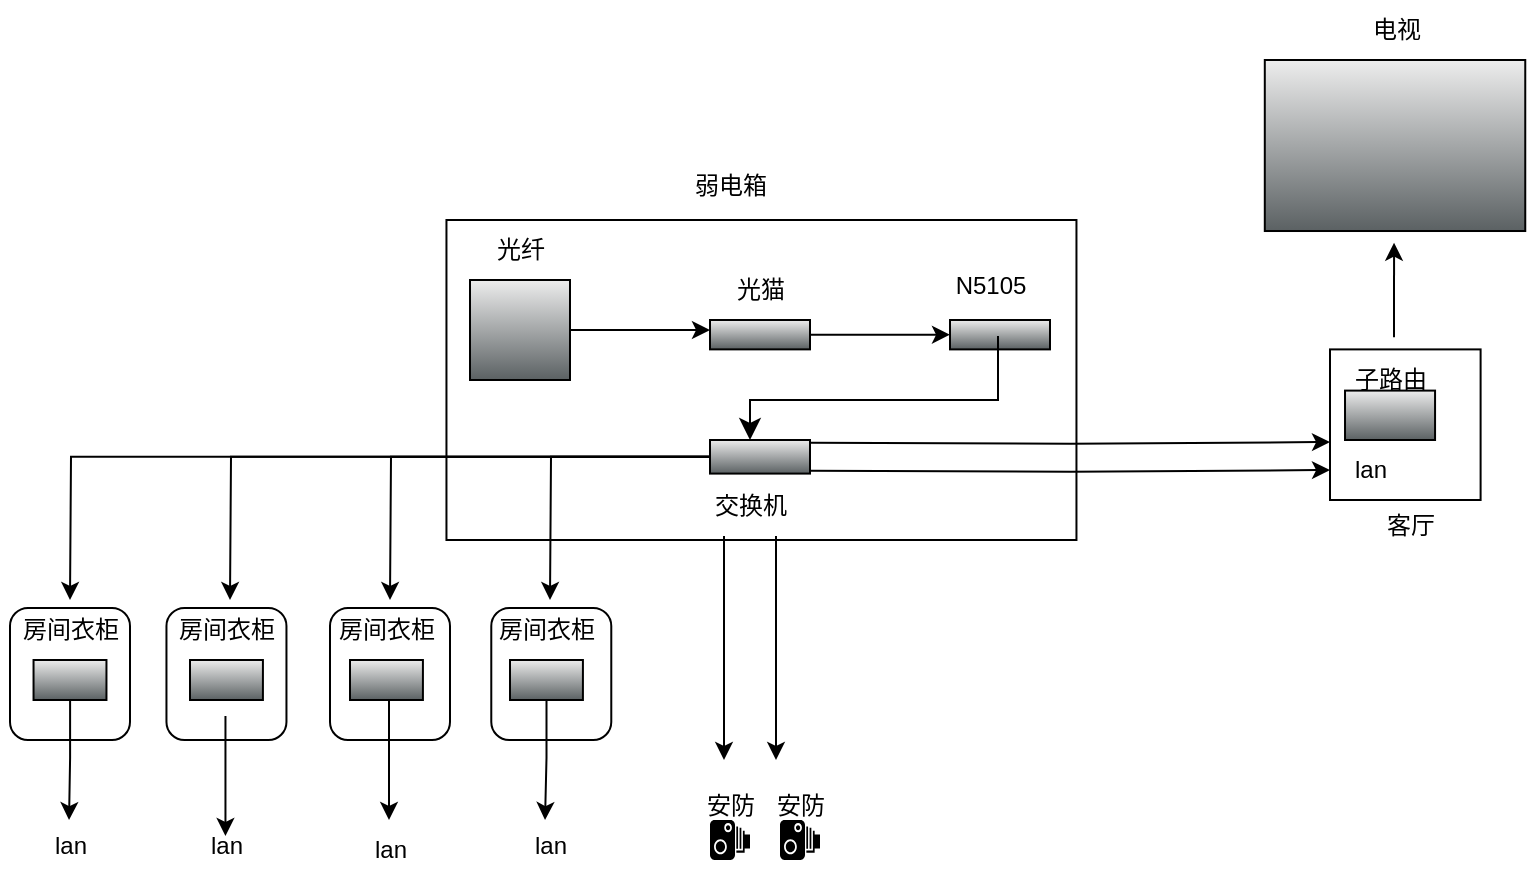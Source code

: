 <mxfile version="26.2.12">
  <diagram name="第 1 页" id="wSjhFtlE5rSjkm2_8n0r">
    <mxGraphModel dx="2135" dy="772" grid="1" gridSize="10" guides="1" tooltips="1" connect="1" arrows="1" fold="1" page="1" pageScale="1" pageWidth="827" pageHeight="1169" math="0" shadow="0">
      <root>
        <mxCell id="0" />
        <mxCell id="1" parent="0" />
        <mxCell id="Xc-ak-8Ur3aRFszlMYt9-24" value="" style="rounded=1;whiteSpace=wrap;html=1;direction=south;" vertex="1" parent="1">
          <mxGeometry x="210.64" y="514" width="60" height="66" as="geometry" />
        </mxCell>
        <mxCell id="Xc-ak-8Ur3aRFszlMYt9-22" value="" style="rounded=1;whiteSpace=wrap;html=1;direction=south;" vertex="1" parent="1">
          <mxGeometry x="130" y="514" width="60" height="66" as="geometry" />
        </mxCell>
        <mxCell id="Xc-ak-8Ur3aRFszlMYt9-20" value="" style="rounded=1;whiteSpace=wrap;html=1;direction=south;" vertex="1" parent="1">
          <mxGeometry x="48.23" y="514" width="60" height="66" as="geometry" />
        </mxCell>
        <mxCell id="Xc-ak-8Ur3aRFszlMYt9-19" value="" style="rounded=1;whiteSpace=wrap;html=1;direction=south;" vertex="1" parent="1">
          <mxGeometry x="-30" y="514" width="60" height="66" as="geometry" />
        </mxCell>
        <mxCell id="Xc-ak-8Ur3aRFszlMYt9-8" value="" style="whiteSpace=wrap;html=1;aspect=fixed;" vertex="1" parent="1">
          <mxGeometry x="630" y="384.7" width="75.3" height="75.3" as="geometry" />
        </mxCell>
        <mxCell id="Xc-ak-8Ur3aRFszlMYt9-1" value="" style="rounded=0;whiteSpace=wrap;html=1;" vertex="1" parent="1">
          <mxGeometry x="188.23" y="320" width="315" height="160" as="geometry" />
        </mxCell>
        <mxCell id="kn4Wt94H1s8Y4rGw93dV-5" style="edgeStyle=orthogonalEdgeStyle;rounded=0;orthogonalLoop=1;jettySize=auto;html=1;" parent="1" source="kn4Wt94H1s8Y4rGw93dV-4" edge="1">
          <mxGeometry relative="1" as="geometry">
            <mxPoint x="320" y="375" as="targetPoint" />
          </mxGeometry>
        </mxCell>
        <mxCell id="kn4Wt94H1s8Y4rGw93dV-4" value="" style="shape=mxgraph.networks2.icon;aspect=fixed;fillColor=#EDEDED;strokeColor=#000000;gradientColor=#5B6163;network2IconShadow=1;network2bgFillColor=none;network2Icon=mxgraph.networks2.globe;network2IconW=1;network2IconH=1;" parent="1" vertex="1">
          <mxGeometry x="200" y="350" width="50" height="50" as="geometry" />
        </mxCell>
        <mxCell id="kn4Wt94H1s8Y4rGw93dV-6" value="" style="fillColorStyles=neutralFill;neutralFill=#9DA6A8;shape=mxgraph.networks2.icon;aspect=fixed;fillColor=#EDEDED;strokeColor=#000000;gradientColor=#5B6163;network2IconShadow=1;network2bgFillColor=none;network2Icon=mxgraph.networks2.modem;network2IconYOffset=0.013;network2IconW=1;network2IconH=0.294;" parent="1" vertex="1">
          <mxGeometry x="320" y="370" width="50" height="14.69" as="geometry" />
        </mxCell>
        <mxCell id="kn4Wt94H1s8Y4rGw93dV-8" value="光猫" style="text;html=1;align=center;verticalAlign=middle;resizable=0;points=[];autosize=1;strokeColor=none;fillColor=none;" parent="1" vertex="1">
          <mxGeometry x="320" y="340" width="50" height="30" as="geometry" />
        </mxCell>
        <mxCell id="kn4Wt94H1s8Y4rGw93dV-9" value="光纤" style="text;html=1;align=center;verticalAlign=middle;resizable=0;points=[];autosize=1;strokeColor=none;fillColor=none;" parent="1" vertex="1">
          <mxGeometry x="200" y="320" width="50" height="30" as="geometry" />
        </mxCell>
        <mxCell id="kn4Wt94H1s8Y4rGw93dV-11" value="" style="fillColorStyles=neutralFill;neutralFill=#9DA6A8;shape=mxgraph.networks2.icon;aspect=fixed;fillColor=#EDEDED;strokeColor=#000000;gradientColor=#5B6163;network2IconShadow=1;network2bgFillColor=none;network2Icon=mxgraph.networks2.router;network2IconXOffset=0.0;network2IconYOffset=-0.114;network2IconW=1;network2IconH=0.548;" parent="1" vertex="1">
          <mxGeometry x="637.51" y="405.3" width="45.02" height="24.7" as="geometry" />
        </mxCell>
        <mxCell id="kn4Wt94H1s8Y4rGw93dV-96" style="edgeStyle=orthogonalEdgeStyle;rounded=0;orthogonalLoop=1;jettySize=auto;html=1;" parent="1" edge="1">
          <mxGeometry relative="1" as="geometry">
            <mxPoint x="662.02" y="331.35" as="targetPoint" />
            <mxPoint x="662.01" y="378.64" as="sourcePoint" />
          </mxGeometry>
        </mxCell>
        <mxCell id="kn4Wt94H1s8Y4rGw93dV-57" value="" style="shape=mxgraph.networks2.icon;aspect=fixed;fillColor=#EDEDED;strokeColor=#000000;gradientColor=#5B6163;network2IconShadow=1;network2bgFillColor=none;network2Icon=mxgraph.networks2.video_projector;network2IconYOffset=0.013;network2IconW=1;network2IconH=0.294;" parent="1" vertex="1">
          <mxGeometry x="440" y="370" width="50" height="14.7" as="geometry" />
        </mxCell>
        <mxCell id="kn4Wt94H1s8Y4rGw93dV-58" value="N5105" style="text;html=1;align=center;verticalAlign=middle;resizable=0;points=[];autosize=1;strokeColor=none;fillColor=none;" parent="1" vertex="1">
          <mxGeometry x="430" y="338" width="60" height="30" as="geometry" />
        </mxCell>
        <mxCell id="kn4Wt94H1s8Y4rGw93dV-59" style="edgeStyle=orthogonalEdgeStyle;rounded=0;orthogonalLoop=1;jettySize=auto;html=1;entryX=0;entryY=0.5;entryDx=0;entryDy=0;entryPerimeter=0;" parent="1" source="kn4Wt94H1s8Y4rGw93dV-6" target="kn4Wt94H1s8Y4rGw93dV-57" edge="1">
          <mxGeometry relative="1" as="geometry" />
        </mxCell>
        <mxCell id="kn4Wt94H1s8Y4rGw93dV-110" style="edgeStyle=orthogonalEdgeStyle;rounded=0;orthogonalLoop=1;jettySize=auto;html=1;" parent="1" source="kn4Wt94H1s8Y4rGw93dV-61" edge="1">
          <mxGeometry relative="1" as="geometry">
            <mxPoint y="510" as="targetPoint" />
          </mxGeometry>
        </mxCell>
        <mxCell id="kn4Wt94H1s8Y4rGw93dV-112" style="edgeStyle=orthogonalEdgeStyle;rounded=0;orthogonalLoop=1;jettySize=auto;html=1;" parent="1" source="kn4Wt94H1s8Y4rGw93dV-61" edge="1">
          <mxGeometry relative="1" as="geometry">
            <mxPoint x="80" y="510" as="targetPoint" />
          </mxGeometry>
        </mxCell>
        <mxCell id="kn4Wt94H1s8Y4rGw93dV-114" style="edgeStyle=orthogonalEdgeStyle;rounded=0;orthogonalLoop=1;jettySize=auto;html=1;" parent="1" source="kn4Wt94H1s8Y4rGw93dV-61" edge="1">
          <mxGeometry relative="1" as="geometry">
            <mxPoint x="160" y="510" as="targetPoint" />
          </mxGeometry>
        </mxCell>
        <mxCell id="kn4Wt94H1s8Y4rGw93dV-116" style="edgeStyle=orthogonalEdgeStyle;rounded=0;orthogonalLoop=1;jettySize=auto;html=1;" parent="1" source="kn4Wt94H1s8Y4rGw93dV-61" edge="1">
          <mxGeometry relative="1" as="geometry">
            <mxPoint x="240" y="510" as="targetPoint" />
          </mxGeometry>
        </mxCell>
        <mxCell id="kn4Wt94H1s8Y4rGw93dV-164" style="edgeStyle=orthogonalEdgeStyle;rounded=0;orthogonalLoop=1;jettySize=auto;html=1;" parent="1" edge="1">
          <mxGeometry relative="1" as="geometry">
            <mxPoint x="630" y="431" as="targetPoint" />
            <mxPoint x="370" y="431.4" as="sourcePoint" />
          </mxGeometry>
        </mxCell>
        <mxCell id="kn4Wt94H1s8Y4rGw93dV-61" value="" style="shape=mxgraph.networks2.icon;aspect=fixed;fillColor=#EDEDED;strokeColor=#000000;gradientColor=#5B6163;network2IconShadow=1;network2bgFillColor=none;network2Icon=mxgraph.networks2.patch_panel;network2IconXOffset=0.0;network2IconYOffset=-0.021;network2IconW=1;network2IconH=0.336;" parent="1" vertex="1">
          <mxGeometry x="320" y="430" width="50" height="16.795" as="geometry" />
        </mxCell>
        <mxCell id="kn4Wt94H1s8Y4rGw93dV-97" value="" style="shape=mxgraph.networks2.icon;aspect=fixed;fillColor=#EDEDED;strokeColor=#000000;gradientColor=#5B6163;network2IconShadow=1;network2bgFillColor=none;network2Icon=mxgraph.networks2.tablet;network2IconW=1;network2IconH=0.657;" parent="1" vertex="1">
          <mxGeometry x="597.4" y="240" width="130.23" height="85.51" as="geometry" />
        </mxCell>
        <mxCell id="kn4Wt94H1s8Y4rGw93dV-98" value="电视" style="text;html=1;align=center;verticalAlign=middle;resizable=0;points=[];autosize=1;strokeColor=none;fillColor=none;" parent="1" vertex="1">
          <mxGeometry x="637.51" y="210" width="50" height="30" as="geometry" />
        </mxCell>
        <mxCell id="Xc-ak-8Ur3aRFszlMYt9-5" style="edgeStyle=orthogonalEdgeStyle;rounded=0;orthogonalLoop=1;jettySize=auto;html=1;entryX=0.488;entryY=0.067;entryDx=0;entryDy=0;entryPerimeter=0;" edge="1" parent="1" source="kn4Wt94H1s8Y4rGw93dV-99" target="Xc-ak-8Ur3aRFszlMYt9-6">
          <mxGeometry relative="1" as="geometry">
            <mxPoint y="610" as="targetPoint" />
          </mxGeometry>
        </mxCell>
        <mxCell id="kn4Wt94H1s8Y4rGw93dV-99" value="" style="fillColorStyles=neutralFill;neutralFill=#9DA6A8;shape=mxgraph.networks2.icon;aspect=fixed;fillColor=#EDEDED;strokeColor=#000000;gradientColor=#5B6163;network2IconShadow=1;network2bgFillColor=none;network2Icon=mxgraph.networks2.router;network2IconXOffset=0.0;network2IconYOffset=-0.114;network2IconW=1;network2IconH=0.548;" parent="1" vertex="1">
          <mxGeometry x="-18.23" y="540" width="36.46" height="20" as="geometry" />
        </mxCell>
        <mxCell id="kn4Wt94H1s8Y4rGw93dV-118" value="房间衣柜" style="text;html=1;align=center;verticalAlign=middle;resizable=0;points=[];autosize=1;strokeColor=none;fillColor=none;" parent="1" vertex="1">
          <mxGeometry x="-35" y="510" width="70" height="30" as="geometry" />
        </mxCell>
        <mxCell id="kn4Wt94H1s8Y4rGw93dV-123" value="" style="fillColorStyles=neutralFill;neutralFill=#9DA6A8;shape=mxgraph.networks2.icon;aspect=fixed;fillColor=#EDEDED;strokeColor=#000000;gradientColor=#5B6163;network2IconShadow=1;network2bgFillColor=none;network2Icon=mxgraph.networks2.router;network2IconXOffset=0.0;network2IconYOffset=-0.114;network2IconW=1;network2IconH=0.548;" parent="1" vertex="1">
          <mxGeometry x="60" y="540" width="36.46" height="20" as="geometry" />
        </mxCell>
        <mxCell id="kn4Wt94H1s8Y4rGw93dV-124" value="" style="fillColorStyles=neutralFill;neutralFill=#9DA6A8;shape=mxgraph.networks2.icon;aspect=fixed;fillColor=#EDEDED;strokeColor=#000000;gradientColor=#5B6163;network2IconShadow=1;network2bgFillColor=none;network2Icon=mxgraph.networks2.router;network2IconXOffset=0.0;network2IconYOffset=-0.114;network2IconW=1;network2IconH=0.548;" parent="1" vertex="1">
          <mxGeometry x="140" y="540" width="36.46" height="20" as="geometry" />
        </mxCell>
        <mxCell id="kn4Wt94H1s8Y4rGw93dV-125" value="" style="fillColorStyles=neutralFill;neutralFill=#9DA6A8;shape=mxgraph.networks2.icon;aspect=fixed;fillColor=#EDEDED;strokeColor=#000000;gradientColor=#5B6163;network2IconShadow=1;network2bgFillColor=none;network2Icon=mxgraph.networks2.router;network2IconXOffset=0.0;network2IconYOffset=-0.114;network2IconW=1;network2IconH=0.548;" parent="1" vertex="1">
          <mxGeometry x="220" y="540" width="36.46" height="20" as="geometry" />
        </mxCell>
        <mxCell id="kn4Wt94H1s8Y4rGw93dV-126" value="房间衣柜" style="text;html=1;align=center;verticalAlign=middle;resizable=0;points=[];autosize=1;strokeColor=none;fillColor=none;" parent="1" vertex="1">
          <mxGeometry x="43.23" y="510" width="70" height="30" as="geometry" />
        </mxCell>
        <mxCell id="kn4Wt94H1s8Y4rGw93dV-127" value="房间衣柜" style="text;html=1;align=center;verticalAlign=middle;resizable=0;points=[];autosize=1;strokeColor=none;fillColor=none;" parent="1" vertex="1">
          <mxGeometry x="123.23" y="510" width="70" height="30" as="geometry" />
        </mxCell>
        <mxCell id="kn4Wt94H1s8Y4rGw93dV-128" value="房间衣柜" style="text;html=1;align=center;verticalAlign=middle;resizable=0;points=[];autosize=1;strokeColor=none;fillColor=none;" parent="1" vertex="1">
          <mxGeometry x="203.23" y="510" width="70" height="30" as="geometry" />
        </mxCell>
        <mxCell id="kn4Wt94H1s8Y4rGw93dV-136" value="" style="shape=mxgraph.signs.tech.camera_1;html=1;pointerEvents=1;fillColor=#000000;strokeColor=none;verticalLabelPosition=bottom;verticalAlign=top;align=center;" parent="1" vertex="1">
          <mxGeometry x="320" y="620" width="20" height="20" as="geometry" />
        </mxCell>
        <mxCell id="kn4Wt94H1s8Y4rGw93dV-139" value="" style="shape=mxgraph.signs.tech.camera_1;html=1;pointerEvents=1;fillColor=#000000;strokeColor=none;verticalLabelPosition=bottom;verticalAlign=top;align=center;" parent="1" vertex="1">
          <mxGeometry x="355" y="620" width="20" height="20" as="geometry" />
        </mxCell>
        <mxCell id="kn4Wt94H1s8Y4rGw93dV-140" value="安防" style="text;html=1;align=center;verticalAlign=middle;resizable=0;points=[];autosize=1;strokeColor=none;fillColor=none;" parent="1" vertex="1">
          <mxGeometry x="305" y="598" width="50" height="30" as="geometry" />
        </mxCell>
        <mxCell id="kn4Wt94H1s8Y4rGw93dV-141" value="安防" style="text;html=1;align=center;verticalAlign=middle;resizable=0;points=[];autosize=1;strokeColor=none;fillColor=none;" parent="1" vertex="1">
          <mxGeometry x="340" y="598" width="50" height="30" as="geometry" />
        </mxCell>
        <mxCell id="kn4Wt94H1s8Y4rGw93dV-165" value="子路由" style="text;html=1;align=center;verticalAlign=middle;resizable=0;points=[];autosize=1;strokeColor=none;fillColor=none;" parent="1" vertex="1">
          <mxGeometry x="630" y="384.69" width="60" height="30" as="geometry" />
        </mxCell>
        <mxCell id="kn4Wt94H1s8Y4rGw93dV-167" value="" style="edgeStyle=elbowEdgeStyle;elbow=vertical;endArrow=classic;html=1;curved=0;rounded=0;endSize=8;startSize=8;entryX=0.4;entryY=0;entryDx=0;entryDy=0;entryPerimeter=0;" parent="1" target="kn4Wt94H1s8Y4rGw93dV-61" edge="1">
          <mxGeometry width="50" height="50" relative="1" as="geometry">
            <mxPoint x="464" y="378" as="sourcePoint" />
            <mxPoint x="340" y="400" as="targetPoint" />
            <Array as="points">
              <mxPoint x="345" y="410" />
            </Array>
          </mxGeometry>
        </mxCell>
        <mxCell id="kn4Wt94H1s8Y4rGw93dV-171" style="edgeStyle=orthogonalEdgeStyle;rounded=0;orthogonalLoop=1;jettySize=auto;html=1;" parent="1" edge="1">
          <mxGeometry relative="1" as="geometry">
            <mxPoint x="327" y="590" as="targetPoint" />
            <mxPoint x="327" y="478" as="sourcePoint" />
          </mxGeometry>
        </mxCell>
        <mxCell id="kn4Wt94H1s8Y4rGw93dV-172" style="edgeStyle=orthogonalEdgeStyle;rounded=0;orthogonalLoop=1;jettySize=auto;html=1;" parent="1" edge="1">
          <mxGeometry relative="1" as="geometry">
            <mxPoint x="353" y="590" as="targetPoint" />
            <mxPoint x="353" y="478" as="sourcePoint" />
          </mxGeometry>
        </mxCell>
        <mxCell id="kn4Wt94H1s8Y4rGw93dV-168" value="交换机" style="text;html=1;align=center;verticalAlign=middle;resizable=0;points=[];autosize=1;strokeColor=none;fillColor=none;" parent="1" vertex="1">
          <mxGeometry x="310" y="448" width="60" height="30" as="geometry" />
        </mxCell>
        <mxCell id="kn4Wt94H1s8Y4rGw93dV-173" style="edgeStyle=orthogonalEdgeStyle;rounded=0;orthogonalLoop=1;jettySize=auto;html=1;" parent="1" edge="1">
          <mxGeometry relative="1" as="geometry">
            <mxPoint x="630" y="445" as="targetPoint" />
            <mxPoint x="370" y="445.4" as="sourcePoint" />
          </mxGeometry>
        </mxCell>
        <mxCell id="kn4Wt94H1s8Y4rGw93dV-174" value="lan" style="text;html=1;align=center;verticalAlign=middle;resizable=0;points=[];autosize=1;strokeColor=none;fillColor=none;" parent="1" vertex="1">
          <mxGeometry x="630" y="430" width="40" height="30" as="geometry" />
        </mxCell>
        <mxCell id="Xc-ak-8Ur3aRFszlMYt9-6" value="lan" style="text;html=1;align=center;verticalAlign=middle;resizable=0;points=[];autosize=1;strokeColor=none;fillColor=none;" vertex="1" parent="1">
          <mxGeometry x="-20" y="618" width="40" height="30" as="geometry" />
        </mxCell>
        <mxCell id="Xc-ak-8Ur3aRFszlMYt9-7" value="弱电箱" style="text;html=1;align=center;verticalAlign=middle;resizable=0;points=[];autosize=1;strokeColor=none;fillColor=none;" vertex="1" parent="1">
          <mxGeometry x="300" y="288" width="60" height="30" as="geometry" />
        </mxCell>
        <mxCell id="Xc-ak-8Ur3aRFszlMYt9-9" value="客厅" style="text;html=1;align=center;verticalAlign=middle;resizable=0;points=[];autosize=1;strokeColor=none;fillColor=none;" vertex="1" parent="1">
          <mxGeometry x="645" y="458" width="50" height="30" as="geometry" />
        </mxCell>
        <mxCell id="Xc-ak-8Ur3aRFszlMYt9-11" value="lan" style="text;html=1;align=center;verticalAlign=middle;resizable=0;points=[];autosize=1;strokeColor=none;fillColor=none;" vertex="1" parent="1">
          <mxGeometry x="58.23" y="618" width="40" height="30" as="geometry" />
        </mxCell>
        <mxCell id="Xc-ak-8Ur3aRFszlMYt9-14" value="lan" style="text;html=1;align=center;verticalAlign=middle;resizable=0;points=[];autosize=1;strokeColor=none;fillColor=none;" vertex="1" parent="1">
          <mxGeometry x="140" y="620" width="40" height="30" as="geometry" />
        </mxCell>
        <mxCell id="Xc-ak-8Ur3aRFszlMYt9-16" value="lan" style="text;html=1;align=center;verticalAlign=middle;resizable=0;points=[];autosize=1;strokeColor=none;fillColor=none;" vertex="1" parent="1">
          <mxGeometry x="220" y="618" width="40" height="30" as="geometry" />
        </mxCell>
        <mxCell id="Xc-ak-8Ur3aRFszlMYt9-27" style="edgeStyle=orthogonalEdgeStyle;rounded=0;orthogonalLoop=1;jettySize=auto;html=1;entryX=0.488;entryY=0.067;entryDx=0;entryDy=0;entryPerimeter=0;" edge="1" parent="1">
          <mxGeometry relative="1" as="geometry">
            <mxPoint x="77.73" y="628" as="targetPoint" />
            <mxPoint x="77.73" y="568" as="sourcePoint" />
          </mxGeometry>
        </mxCell>
        <mxCell id="Xc-ak-8Ur3aRFszlMYt9-28" style="edgeStyle=orthogonalEdgeStyle;rounded=0;orthogonalLoop=1;jettySize=auto;html=1;entryX=0.488;entryY=0.067;entryDx=0;entryDy=0;entryPerimeter=0;" edge="1" parent="1">
          <mxGeometry relative="1" as="geometry">
            <mxPoint x="159.5" y="620" as="targetPoint" />
            <mxPoint x="159.5" y="560" as="sourcePoint" />
          </mxGeometry>
        </mxCell>
        <mxCell id="Xc-ak-8Ur3aRFszlMYt9-30" style="edgeStyle=orthogonalEdgeStyle;rounded=0;orthogonalLoop=1;jettySize=auto;html=1;entryX=0.438;entryY=0.067;entryDx=0;entryDy=0;entryPerimeter=0;" edge="1" parent="1" source="kn4Wt94H1s8Y4rGw93dV-125" target="Xc-ak-8Ur3aRFszlMYt9-16">
          <mxGeometry relative="1" as="geometry" />
        </mxCell>
      </root>
    </mxGraphModel>
  </diagram>
</mxfile>
